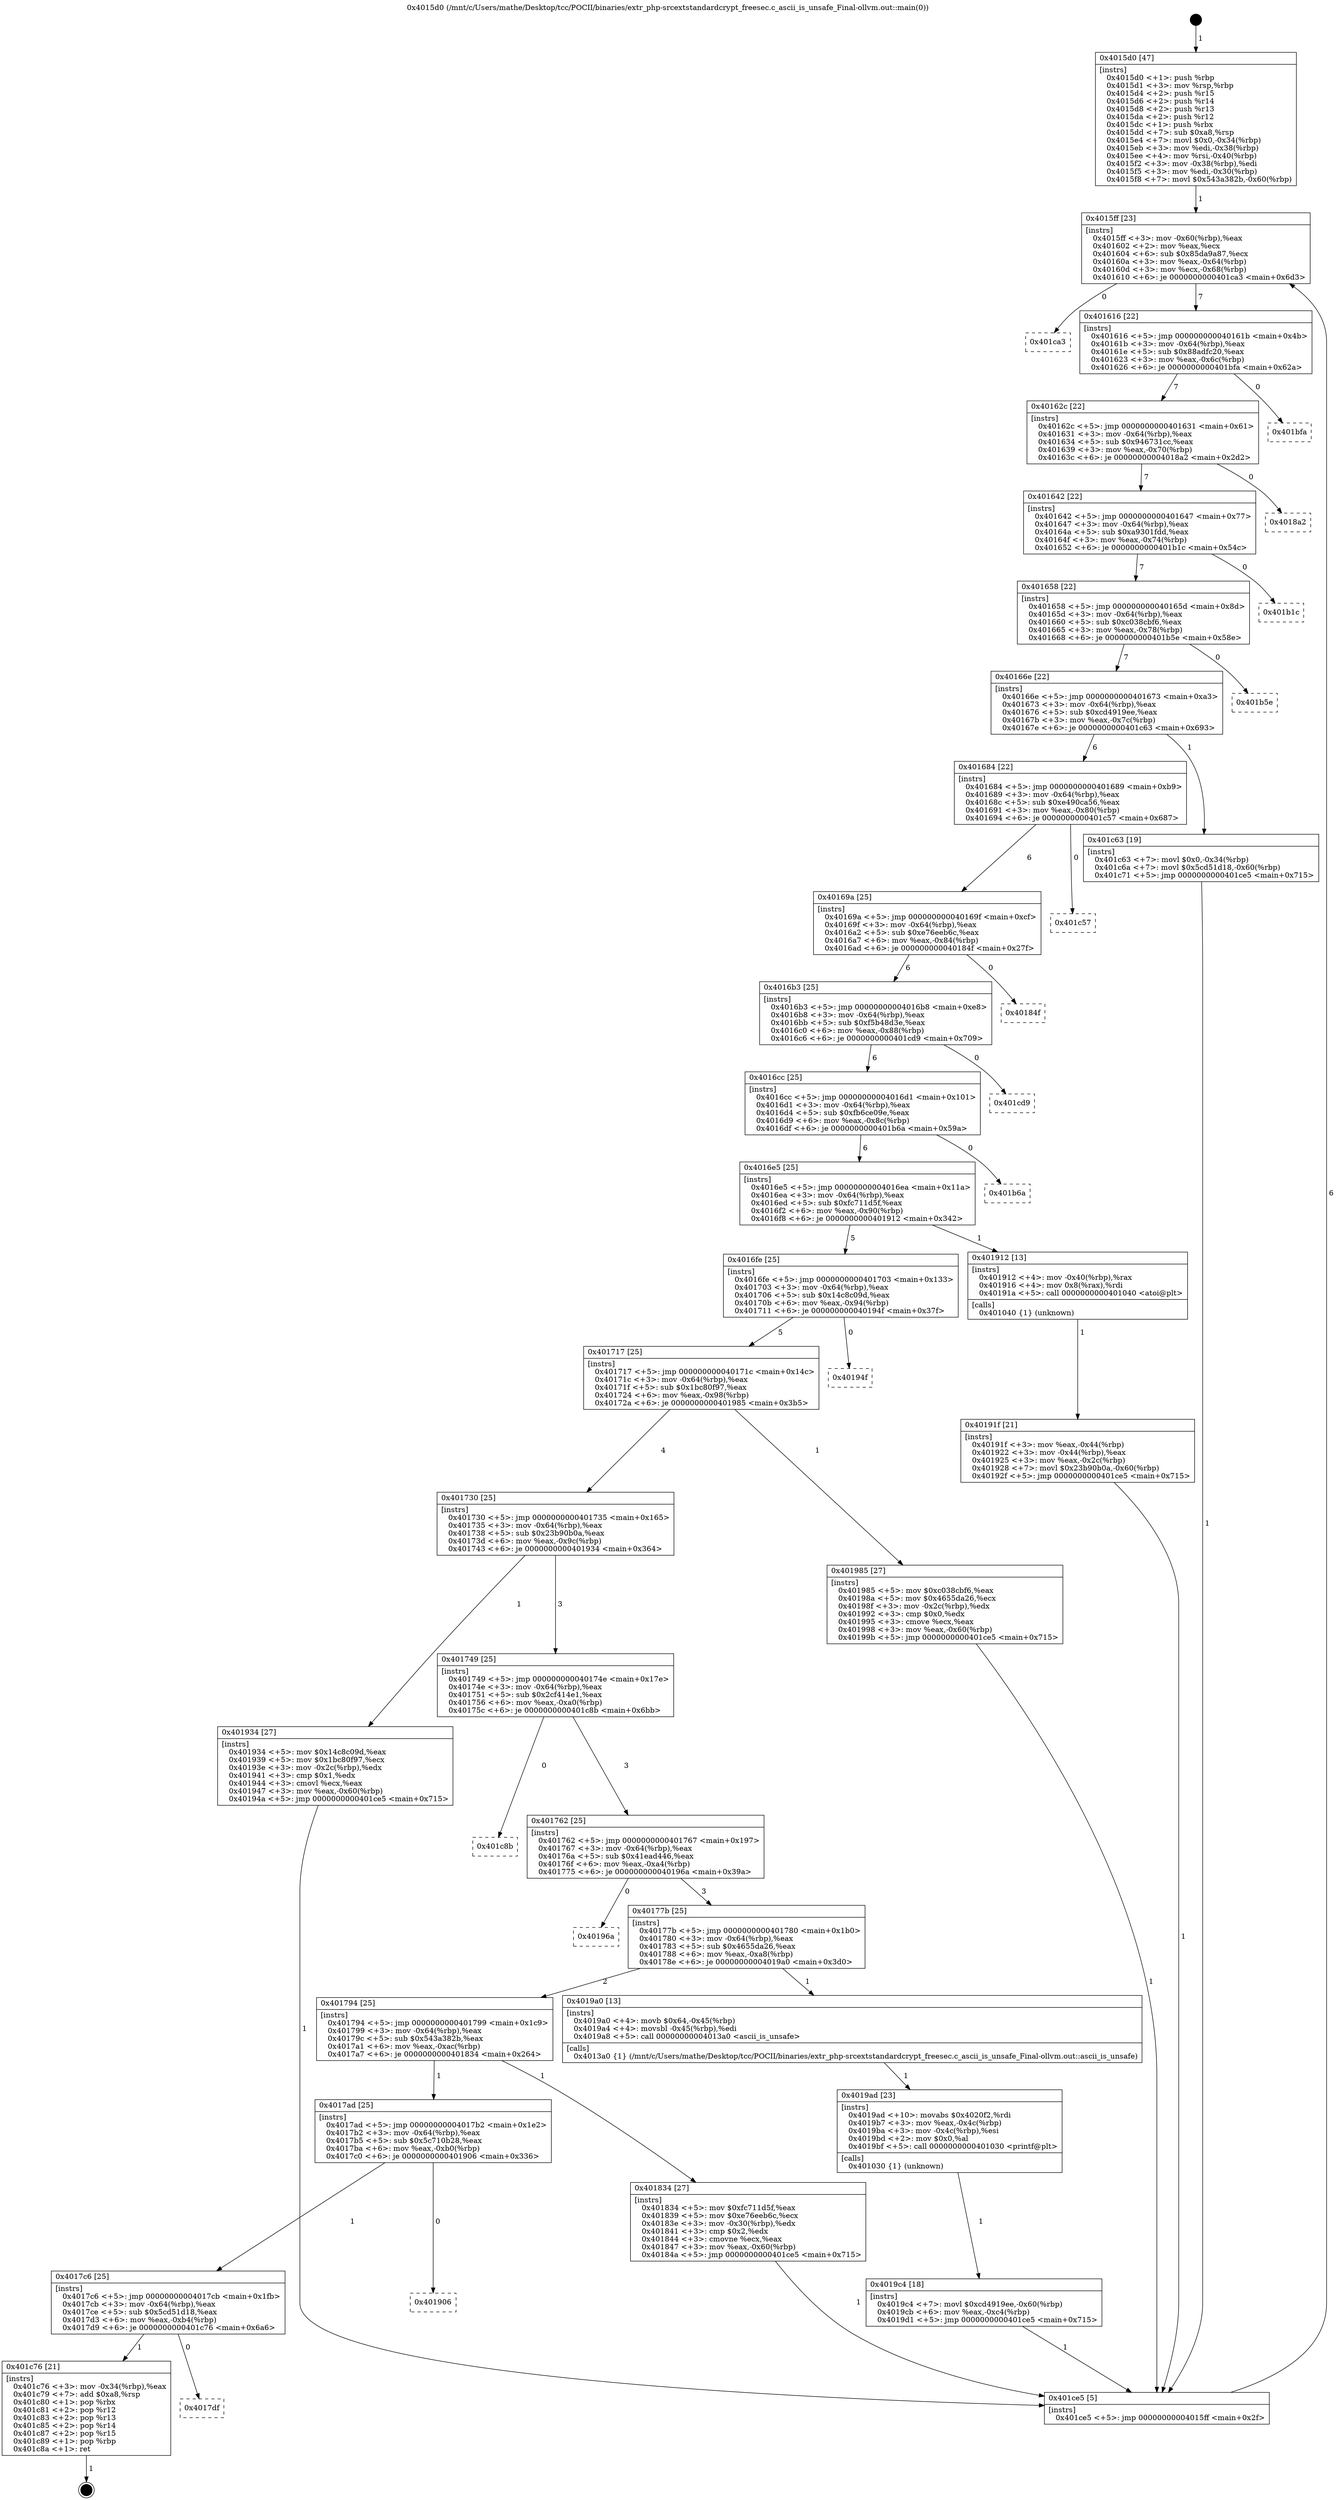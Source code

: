 digraph "0x4015d0" {
  label = "0x4015d0 (/mnt/c/Users/mathe/Desktop/tcc/POCII/binaries/extr_php-srcextstandardcrypt_freesec.c_ascii_is_unsafe_Final-ollvm.out::main(0))"
  labelloc = "t"
  node[shape=record]

  Entry [label="",width=0.3,height=0.3,shape=circle,fillcolor=black,style=filled]
  "0x4015ff" [label="{
     0x4015ff [23]\l
     | [instrs]\l
     &nbsp;&nbsp;0x4015ff \<+3\>: mov -0x60(%rbp),%eax\l
     &nbsp;&nbsp;0x401602 \<+2\>: mov %eax,%ecx\l
     &nbsp;&nbsp;0x401604 \<+6\>: sub $0x85da9a87,%ecx\l
     &nbsp;&nbsp;0x40160a \<+3\>: mov %eax,-0x64(%rbp)\l
     &nbsp;&nbsp;0x40160d \<+3\>: mov %ecx,-0x68(%rbp)\l
     &nbsp;&nbsp;0x401610 \<+6\>: je 0000000000401ca3 \<main+0x6d3\>\l
  }"]
  "0x401ca3" [label="{
     0x401ca3\l
  }", style=dashed]
  "0x401616" [label="{
     0x401616 [22]\l
     | [instrs]\l
     &nbsp;&nbsp;0x401616 \<+5\>: jmp 000000000040161b \<main+0x4b\>\l
     &nbsp;&nbsp;0x40161b \<+3\>: mov -0x64(%rbp),%eax\l
     &nbsp;&nbsp;0x40161e \<+5\>: sub $0x88adfc20,%eax\l
     &nbsp;&nbsp;0x401623 \<+3\>: mov %eax,-0x6c(%rbp)\l
     &nbsp;&nbsp;0x401626 \<+6\>: je 0000000000401bfa \<main+0x62a\>\l
  }"]
  Exit [label="",width=0.3,height=0.3,shape=circle,fillcolor=black,style=filled,peripheries=2]
  "0x401bfa" [label="{
     0x401bfa\l
  }", style=dashed]
  "0x40162c" [label="{
     0x40162c [22]\l
     | [instrs]\l
     &nbsp;&nbsp;0x40162c \<+5\>: jmp 0000000000401631 \<main+0x61\>\l
     &nbsp;&nbsp;0x401631 \<+3\>: mov -0x64(%rbp),%eax\l
     &nbsp;&nbsp;0x401634 \<+5\>: sub $0x946731cc,%eax\l
     &nbsp;&nbsp;0x401639 \<+3\>: mov %eax,-0x70(%rbp)\l
     &nbsp;&nbsp;0x40163c \<+6\>: je 00000000004018a2 \<main+0x2d2\>\l
  }"]
  "0x4017df" [label="{
     0x4017df\l
  }", style=dashed]
  "0x4018a2" [label="{
     0x4018a2\l
  }", style=dashed]
  "0x401642" [label="{
     0x401642 [22]\l
     | [instrs]\l
     &nbsp;&nbsp;0x401642 \<+5\>: jmp 0000000000401647 \<main+0x77\>\l
     &nbsp;&nbsp;0x401647 \<+3\>: mov -0x64(%rbp),%eax\l
     &nbsp;&nbsp;0x40164a \<+5\>: sub $0xa9301fdd,%eax\l
     &nbsp;&nbsp;0x40164f \<+3\>: mov %eax,-0x74(%rbp)\l
     &nbsp;&nbsp;0x401652 \<+6\>: je 0000000000401b1c \<main+0x54c\>\l
  }"]
  "0x401c76" [label="{
     0x401c76 [21]\l
     | [instrs]\l
     &nbsp;&nbsp;0x401c76 \<+3\>: mov -0x34(%rbp),%eax\l
     &nbsp;&nbsp;0x401c79 \<+7\>: add $0xa8,%rsp\l
     &nbsp;&nbsp;0x401c80 \<+1\>: pop %rbx\l
     &nbsp;&nbsp;0x401c81 \<+2\>: pop %r12\l
     &nbsp;&nbsp;0x401c83 \<+2\>: pop %r13\l
     &nbsp;&nbsp;0x401c85 \<+2\>: pop %r14\l
     &nbsp;&nbsp;0x401c87 \<+2\>: pop %r15\l
     &nbsp;&nbsp;0x401c89 \<+1\>: pop %rbp\l
     &nbsp;&nbsp;0x401c8a \<+1\>: ret\l
  }"]
  "0x401b1c" [label="{
     0x401b1c\l
  }", style=dashed]
  "0x401658" [label="{
     0x401658 [22]\l
     | [instrs]\l
     &nbsp;&nbsp;0x401658 \<+5\>: jmp 000000000040165d \<main+0x8d\>\l
     &nbsp;&nbsp;0x40165d \<+3\>: mov -0x64(%rbp),%eax\l
     &nbsp;&nbsp;0x401660 \<+5\>: sub $0xc038cbf6,%eax\l
     &nbsp;&nbsp;0x401665 \<+3\>: mov %eax,-0x78(%rbp)\l
     &nbsp;&nbsp;0x401668 \<+6\>: je 0000000000401b5e \<main+0x58e\>\l
  }"]
  "0x4017c6" [label="{
     0x4017c6 [25]\l
     | [instrs]\l
     &nbsp;&nbsp;0x4017c6 \<+5\>: jmp 00000000004017cb \<main+0x1fb\>\l
     &nbsp;&nbsp;0x4017cb \<+3\>: mov -0x64(%rbp),%eax\l
     &nbsp;&nbsp;0x4017ce \<+5\>: sub $0x5cd51d18,%eax\l
     &nbsp;&nbsp;0x4017d3 \<+6\>: mov %eax,-0xb4(%rbp)\l
     &nbsp;&nbsp;0x4017d9 \<+6\>: je 0000000000401c76 \<main+0x6a6\>\l
  }"]
  "0x401b5e" [label="{
     0x401b5e\l
  }", style=dashed]
  "0x40166e" [label="{
     0x40166e [22]\l
     | [instrs]\l
     &nbsp;&nbsp;0x40166e \<+5\>: jmp 0000000000401673 \<main+0xa3\>\l
     &nbsp;&nbsp;0x401673 \<+3\>: mov -0x64(%rbp),%eax\l
     &nbsp;&nbsp;0x401676 \<+5\>: sub $0xcd4919ee,%eax\l
     &nbsp;&nbsp;0x40167b \<+3\>: mov %eax,-0x7c(%rbp)\l
     &nbsp;&nbsp;0x40167e \<+6\>: je 0000000000401c63 \<main+0x693\>\l
  }"]
  "0x401906" [label="{
     0x401906\l
  }", style=dashed]
  "0x401c63" [label="{
     0x401c63 [19]\l
     | [instrs]\l
     &nbsp;&nbsp;0x401c63 \<+7\>: movl $0x0,-0x34(%rbp)\l
     &nbsp;&nbsp;0x401c6a \<+7\>: movl $0x5cd51d18,-0x60(%rbp)\l
     &nbsp;&nbsp;0x401c71 \<+5\>: jmp 0000000000401ce5 \<main+0x715\>\l
  }"]
  "0x401684" [label="{
     0x401684 [22]\l
     | [instrs]\l
     &nbsp;&nbsp;0x401684 \<+5\>: jmp 0000000000401689 \<main+0xb9\>\l
     &nbsp;&nbsp;0x401689 \<+3\>: mov -0x64(%rbp),%eax\l
     &nbsp;&nbsp;0x40168c \<+5\>: sub $0xe490ca56,%eax\l
     &nbsp;&nbsp;0x401691 \<+3\>: mov %eax,-0x80(%rbp)\l
     &nbsp;&nbsp;0x401694 \<+6\>: je 0000000000401c57 \<main+0x687\>\l
  }"]
  "0x4019c4" [label="{
     0x4019c4 [18]\l
     | [instrs]\l
     &nbsp;&nbsp;0x4019c4 \<+7\>: movl $0xcd4919ee,-0x60(%rbp)\l
     &nbsp;&nbsp;0x4019cb \<+6\>: mov %eax,-0xc4(%rbp)\l
     &nbsp;&nbsp;0x4019d1 \<+5\>: jmp 0000000000401ce5 \<main+0x715\>\l
  }"]
  "0x401c57" [label="{
     0x401c57\l
  }", style=dashed]
  "0x40169a" [label="{
     0x40169a [25]\l
     | [instrs]\l
     &nbsp;&nbsp;0x40169a \<+5\>: jmp 000000000040169f \<main+0xcf\>\l
     &nbsp;&nbsp;0x40169f \<+3\>: mov -0x64(%rbp),%eax\l
     &nbsp;&nbsp;0x4016a2 \<+5\>: sub $0xe76eeb6c,%eax\l
     &nbsp;&nbsp;0x4016a7 \<+6\>: mov %eax,-0x84(%rbp)\l
     &nbsp;&nbsp;0x4016ad \<+6\>: je 000000000040184f \<main+0x27f\>\l
  }"]
  "0x4019ad" [label="{
     0x4019ad [23]\l
     | [instrs]\l
     &nbsp;&nbsp;0x4019ad \<+10\>: movabs $0x4020f2,%rdi\l
     &nbsp;&nbsp;0x4019b7 \<+3\>: mov %eax,-0x4c(%rbp)\l
     &nbsp;&nbsp;0x4019ba \<+3\>: mov -0x4c(%rbp),%esi\l
     &nbsp;&nbsp;0x4019bd \<+2\>: mov $0x0,%al\l
     &nbsp;&nbsp;0x4019bf \<+5\>: call 0000000000401030 \<printf@plt\>\l
     | [calls]\l
     &nbsp;&nbsp;0x401030 \{1\} (unknown)\l
  }"]
  "0x40184f" [label="{
     0x40184f\l
  }", style=dashed]
  "0x4016b3" [label="{
     0x4016b3 [25]\l
     | [instrs]\l
     &nbsp;&nbsp;0x4016b3 \<+5\>: jmp 00000000004016b8 \<main+0xe8\>\l
     &nbsp;&nbsp;0x4016b8 \<+3\>: mov -0x64(%rbp),%eax\l
     &nbsp;&nbsp;0x4016bb \<+5\>: sub $0xf5b48d3e,%eax\l
     &nbsp;&nbsp;0x4016c0 \<+6\>: mov %eax,-0x88(%rbp)\l
     &nbsp;&nbsp;0x4016c6 \<+6\>: je 0000000000401cd9 \<main+0x709\>\l
  }"]
  "0x40191f" [label="{
     0x40191f [21]\l
     | [instrs]\l
     &nbsp;&nbsp;0x40191f \<+3\>: mov %eax,-0x44(%rbp)\l
     &nbsp;&nbsp;0x401922 \<+3\>: mov -0x44(%rbp),%eax\l
     &nbsp;&nbsp;0x401925 \<+3\>: mov %eax,-0x2c(%rbp)\l
     &nbsp;&nbsp;0x401928 \<+7\>: movl $0x23b90b0a,-0x60(%rbp)\l
     &nbsp;&nbsp;0x40192f \<+5\>: jmp 0000000000401ce5 \<main+0x715\>\l
  }"]
  "0x401cd9" [label="{
     0x401cd9\l
  }", style=dashed]
  "0x4016cc" [label="{
     0x4016cc [25]\l
     | [instrs]\l
     &nbsp;&nbsp;0x4016cc \<+5\>: jmp 00000000004016d1 \<main+0x101\>\l
     &nbsp;&nbsp;0x4016d1 \<+3\>: mov -0x64(%rbp),%eax\l
     &nbsp;&nbsp;0x4016d4 \<+5\>: sub $0xfb6ce09e,%eax\l
     &nbsp;&nbsp;0x4016d9 \<+6\>: mov %eax,-0x8c(%rbp)\l
     &nbsp;&nbsp;0x4016df \<+6\>: je 0000000000401b6a \<main+0x59a\>\l
  }"]
  "0x4015d0" [label="{
     0x4015d0 [47]\l
     | [instrs]\l
     &nbsp;&nbsp;0x4015d0 \<+1\>: push %rbp\l
     &nbsp;&nbsp;0x4015d1 \<+3\>: mov %rsp,%rbp\l
     &nbsp;&nbsp;0x4015d4 \<+2\>: push %r15\l
     &nbsp;&nbsp;0x4015d6 \<+2\>: push %r14\l
     &nbsp;&nbsp;0x4015d8 \<+2\>: push %r13\l
     &nbsp;&nbsp;0x4015da \<+2\>: push %r12\l
     &nbsp;&nbsp;0x4015dc \<+1\>: push %rbx\l
     &nbsp;&nbsp;0x4015dd \<+7\>: sub $0xa8,%rsp\l
     &nbsp;&nbsp;0x4015e4 \<+7\>: movl $0x0,-0x34(%rbp)\l
     &nbsp;&nbsp;0x4015eb \<+3\>: mov %edi,-0x38(%rbp)\l
     &nbsp;&nbsp;0x4015ee \<+4\>: mov %rsi,-0x40(%rbp)\l
     &nbsp;&nbsp;0x4015f2 \<+3\>: mov -0x38(%rbp),%edi\l
     &nbsp;&nbsp;0x4015f5 \<+3\>: mov %edi,-0x30(%rbp)\l
     &nbsp;&nbsp;0x4015f8 \<+7\>: movl $0x543a382b,-0x60(%rbp)\l
  }"]
  "0x401b6a" [label="{
     0x401b6a\l
  }", style=dashed]
  "0x4016e5" [label="{
     0x4016e5 [25]\l
     | [instrs]\l
     &nbsp;&nbsp;0x4016e5 \<+5\>: jmp 00000000004016ea \<main+0x11a\>\l
     &nbsp;&nbsp;0x4016ea \<+3\>: mov -0x64(%rbp),%eax\l
     &nbsp;&nbsp;0x4016ed \<+5\>: sub $0xfc711d5f,%eax\l
     &nbsp;&nbsp;0x4016f2 \<+6\>: mov %eax,-0x90(%rbp)\l
     &nbsp;&nbsp;0x4016f8 \<+6\>: je 0000000000401912 \<main+0x342\>\l
  }"]
  "0x401ce5" [label="{
     0x401ce5 [5]\l
     | [instrs]\l
     &nbsp;&nbsp;0x401ce5 \<+5\>: jmp 00000000004015ff \<main+0x2f\>\l
  }"]
  "0x401912" [label="{
     0x401912 [13]\l
     | [instrs]\l
     &nbsp;&nbsp;0x401912 \<+4\>: mov -0x40(%rbp),%rax\l
     &nbsp;&nbsp;0x401916 \<+4\>: mov 0x8(%rax),%rdi\l
     &nbsp;&nbsp;0x40191a \<+5\>: call 0000000000401040 \<atoi@plt\>\l
     | [calls]\l
     &nbsp;&nbsp;0x401040 \{1\} (unknown)\l
  }"]
  "0x4016fe" [label="{
     0x4016fe [25]\l
     | [instrs]\l
     &nbsp;&nbsp;0x4016fe \<+5\>: jmp 0000000000401703 \<main+0x133\>\l
     &nbsp;&nbsp;0x401703 \<+3\>: mov -0x64(%rbp),%eax\l
     &nbsp;&nbsp;0x401706 \<+5\>: sub $0x14c8c09d,%eax\l
     &nbsp;&nbsp;0x40170b \<+6\>: mov %eax,-0x94(%rbp)\l
     &nbsp;&nbsp;0x401711 \<+6\>: je 000000000040194f \<main+0x37f\>\l
  }"]
  "0x4017ad" [label="{
     0x4017ad [25]\l
     | [instrs]\l
     &nbsp;&nbsp;0x4017ad \<+5\>: jmp 00000000004017b2 \<main+0x1e2\>\l
     &nbsp;&nbsp;0x4017b2 \<+3\>: mov -0x64(%rbp),%eax\l
     &nbsp;&nbsp;0x4017b5 \<+5\>: sub $0x5c710b28,%eax\l
     &nbsp;&nbsp;0x4017ba \<+6\>: mov %eax,-0xb0(%rbp)\l
     &nbsp;&nbsp;0x4017c0 \<+6\>: je 0000000000401906 \<main+0x336\>\l
  }"]
  "0x40194f" [label="{
     0x40194f\l
  }", style=dashed]
  "0x401717" [label="{
     0x401717 [25]\l
     | [instrs]\l
     &nbsp;&nbsp;0x401717 \<+5\>: jmp 000000000040171c \<main+0x14c\>\l
     &nbsp;&nbsp;0x40171c \<+3\>: mov -0x64(%rbp),%eax\l
     &nbsp;&nbsp;0x40171f \<+5\>: sub $0x1bc80f97,%eax\l
     &nbsp;&nbsp;0x401724 \<+6\>: mov %eax,-0x98(%rbp)\l
     &nbsp;&nbsp;0x40172a \<+6\>: je 0000000000401985 \<main+0x3b5\>\l
  }"]
  "0x401834" [label="{
     0x401834 [27]\l
     | [instrs]\l
     &nbsp;&nbsp;0x401834 \<+5\>: mov $0xfc711d5f,%eax\l
     &nbsp;&nbsp;0x401839 \<+5\>: mov $0xe76eeb6c,%ecx\l
     &nbsp;&nbsp;0x40183e \<+3\>: mov -0x30(%rbp),%edx\l
     &nbsp;&nbsp;0x401841 \<+3\>: cmp $0x2,%edx\l
     &nbsp;&nbsp;0x401844 \<+3\>: cmovne %ecx,%eax\l
     &nbsp;&nbsp;0x401847 \<+3\>: mov %eax,-0x60(%rbp)\l
     &nbsp;&nbsp;0x40184a \<+5\>: jmp 0000000000401ce5 \<main+0x715\>\l
  }"]
  "0x401985" [label="{
     0x401985 [27]\l
     | [instrs]\l
     &nbsp;&nbsp;0x401985 \<+5\>: mov $0xc038cbf6,%eax\l
     &nbsp;&nbsp;0x40198a \<+5\>: mov $0x4655da26,%ecx\l
     &nbsp;&nbsp;0x40198f \<+3\>: mov -0x2c(%rbp),%edx\l
     &nbsp;&nbsp;0x401992 \<+3\>: cmp $0x0,%edx\l
     &nbsp;&nbsp;0x401995 \<+3\>: cmove %ecx,%eax\l
     &nbsp;&nbsp;0x401998 \<+3\>: mov %eax,-0x60(%rbp)\l
     &nbsp;&nbsp;0x40199b \<+5\>: jmp 0000000000401ce5 \<main+0x715\>\l
  }"]
  "0x401730" [label="{
     0x401730 [25]\l
     | [instrs]\l
     &nbsp;&nbsp;0x401730 \<+5\>: jmp 0000000000401735 \<main+0x165\>\l
     &nbsp;&nbsp;0x401735 \<+3\>: mov -0x64(%rbp),%eax\l
     &nbsp;&nbsp;0x401738 \<+5\>: sub $0x23b90b0a,%eax\l
     &nbsp;&nbsp;0x40173d \<+6\>: mov %eax,-0x9c(%rbp)\l
     &nbsp;&nbsp;0x401743 \<+6\>: je 0000000000401934 \<main+0x364\>\l
  }"]
  "0x401794" [label="{
     0x401794 [25]\l
     | [instrs]\l
     &nbsp;&nbsp;0x401794 \<+5\>: jmp 0000000000401799 \<main+0x1c9\>\l
     &nbsp;&nbsp;0x401799 \<+3\>: mov -0x64(%rbp),%eax\l
     &nbsp;&nbsp;0x40179c \<+5\>: sub $0x543a382b,%eax\l
     &nbsp;&nbsp;0x4017a1 \<+6\>: mov %eax,-0xac(%rbp)\l
     &nbsp;&nbsp;0x4017a7 \<+6\>: je 0000000000401834 \<main+0x264\>\l
  }"]
  "0x401934" [label="{
     0x401934 [27]\l
     | [instrs]\l
     &nbsp;&nbsp;0x401934 \<+5\>: mov $0x14c8c09d,%eax\l
     &nbsp;&nbsp;0x401939 \<+5\>: mov $0x1bc80f97,%ecx\l
     &nbsp;&nbsp;0x40193e \<+3\>: mov -0x2c(%rbp),%edx\l
     &nbsp;&nbsp;0x401941 \<+3\>: cmp $0x1,%edx\l
     &nbsp;&nbsp;0x401944 \<+3\>: cmovl %ecx,%eax\l
     &nbsp;&nbsp;0x401947 \<+3\>: mov %eax,-0x60(%rbp)\l
     &nbsp;&nbsp;0x40194a \<+5\>: jmp 0000000000401ce5 \<main+0x715\>\l
  }"]
  "0x401749" [label="{
     0x401749 [25]\l
     | [instrs]\l
     &nbsp;&nbsp;0x401749 \<+5\>: jmp 000000000040174e \<main+0x17e\>\l
     &nbsp;&nbsp;0x40174e \<+3\>: mov -0x64(%rbp),%eax\l
     &nbsp;&nbsp;0x401751 \<+5\>: sub $0x2cf414e1,%eax\l
     &nbsp;&nbsp;0x401756 \<+6\>: mov %eax,-0xa0(%rbp)\l
     &nbsp;&nbsp;0x40175c \<+6\>: je 0000000000401c8b \<main+0x6bb\>\l
  }"]
  "0x4019a0" [label="{
     0x4019a0 [13]\l
     | [instrs]\l
     &nbsp;&nbsp;0x4019a0 \<+4\>: movb $0x64,-0x45(%rbp)\l
     &nbsp;&nbsp;0x4019a4 \<+4\>: movsbl -0x45(%rbp),%edi\l
     &nbsp;&nbsp;0x4019a8 \<+5\>: call 00000000004013a0 \<ascii_is_unsafe\>\l
     | [calls]\l
     &nbsp;&nbsp;0x4013a0 \{1\} (/mnt/c/Users/mathe/Desktop/tcc/POCII/binaries/extr_php-srcextstandardcrypt_freesec.c_ascii_is_unsafe_Final-ollvm.out::ascii_is_unsafe)\l
  }"]
  "0x401c8b" [label="{
     0x401c8b\l
  }", style=dashed]
  "0x401762" [label="{
     0x401762 [25]\l
     | [instrs]\l
     &nbsp;&nbsp;0x401762 \<+5\>: jmp 0000000000401767 \<main+0x197\>\l
     &nbsp;&nbsp;0x401767 \<+3\>: mov -0x64(%rbp),%eax\l
     &nbsp;&nbsp;0x40176a \<+5\>: sub $0x41ead446,%eax\l
     &nbsp;&nbsp;0x40176f \<+6\>: mov %eax,-0xa4(%rbp)\l
     &nbsp;&nbsp;0x401775 \<+6\>: je 000000000040196a \<main+0x39a\>\l
  }"]
  "0x40177b" [label="{
     0x40177b [25]\l
     | [instrs]\l
     &nbsp;&nbsp;0x40177b \<+5\>: jmp 0000000000401780 \<main+0x1b0\>\l
     &nbsp;&nbsp;0x401780 \<+3\>: mov -0x64(%rbp),%eax\l
     &nbsp;&nbsp;0x401783 \<+5\>: sub $0x4655da26,%eax\l
     &nbsp;&nbsp;0x401788 \<+6\>: mov %eax,-0xa8(%rbp)\l
     &nbsp;&nbsp;0x40178e \<+6\>: je 00000000004019a0 \<main+0x3d0\>\l
  }"]
  "0x40196a" [label="{
     0x40196a\l
  }", style=dashed]
  Entry -> "0x4015d0" [label=" 1"]
  "0x4015ff" -> "0x401ca3" [label=" 0"]
  "0x4015ff" -> "0x401616" [label=" 7"]
  "0x401c76" -> Exit [label=" 1"]
  "0x401616" -> "0x401bfa" [label=" 0"]
  "0x401616" -> "0x40162c" [label=" 7"]
  "0x4017c6" -> "0x4017df" [label=" 0"]
  "0x40162c" -> "0x4018a2" [label=" 0"]
  "0x40162c" -> "0x401642" [label=" 7"]
  "0x4017c6" -> "0x401c76" [label=" 1"]
  "0x401642" -> "0x401b1c" [label=" 0"]
  "0x401642" -> "0x401658" [label=" 7"]
  "0x4017ad" -> "0x4017c6" [label=" 1"]
  "0x401658" -> "0x401b5e" [label=" 0"]
  "0x401658" -> "0x40166e" [label=" 7"]
  "0x4017ad" -> "0x401906" [label=" 0"]
  "0x40166e" -> "0x401c63" [label=" 1"]
  "0x40166e" -> "0x401684" [label=" 6"]
  "0x401c63" -> "0x401ce5" [label=" 1"]
  "0x401684" -> "0x401c57" [label=" 0"]
  "0x401684" -> "0x40169a" [label=" 6"]
  "0x4019c4" -> "0x401ce5" [label=" 1"]
  "0x40169a" -> "0x40184f" [label=" 0"]
  "0x40169a" -> "0x4016b3" [label=" 6"]
  "0x4019ad" -> "0x4019c4" [label=" 1"]
  "0x4016b3" -> "0x401cd9" [label=" 0"]
  "0x4016b3" -> "0x4016cc" [label=" 6"]
  "0x4019a0" -> "0x4019ad" [label=" 1"]
  "0x4016cc" -> "0x401b6a" [label=" 0"]
  "0x4016cc" -> "0x4016e5" [label=" 6"]
  "0x401985" -> "0x401ce5" [label=" 1"]
  "0x4016e5" -> "0x401912" [label=" 1"]
  "0x4016e5" -> "0x4016fe" [label=" 5"]
  "0x401934" -> "0x401ce5" [label=" 1"]
  "0x4016fe" -> "0x40194f" [label=" 0"]
  "0x4016fe" -> "0x401717" [label=" 5"]
  "0x40191f" -> "0x401ce5" [label=" 1"]
  "0x401717" -> "0x401985" [label=" 1"]
  "0x401717" -> "0x401730" [label=" 4"]
  "0x401912" -> "0x40191f" [label=" 1"]
  "0x401730" -> "0x401934" [label=" 1"]
  "0x401730" -> "0x401749" [label=" 3"]
  "0x4015d0" -> "0x4015ff" [label=" 1"]
  "0x401749" -> "0x401c8b" [label=" 0"]
  "0x401749" -> "0x401762" [label=" 3"]
  "0x401834" -> "0x401ce5" [label=" 1"]
  "0x401762" -> "0x40196a" [label=" 0"]
  "0x401762" -> "0x40177b" [label=" 3"]
  "0x401794" -> "0x4017ad" [label=" 1"]
  "0x40177b" -> "0x4019a0" [label=" 1"]
  "0x40177b" -> "0x401794" [label=" 2"]
  "0x401ce5" -> "0x4015ff" [label=" 6"]
  "0x401794" -> "0x401834" [label=" 1"]
}
